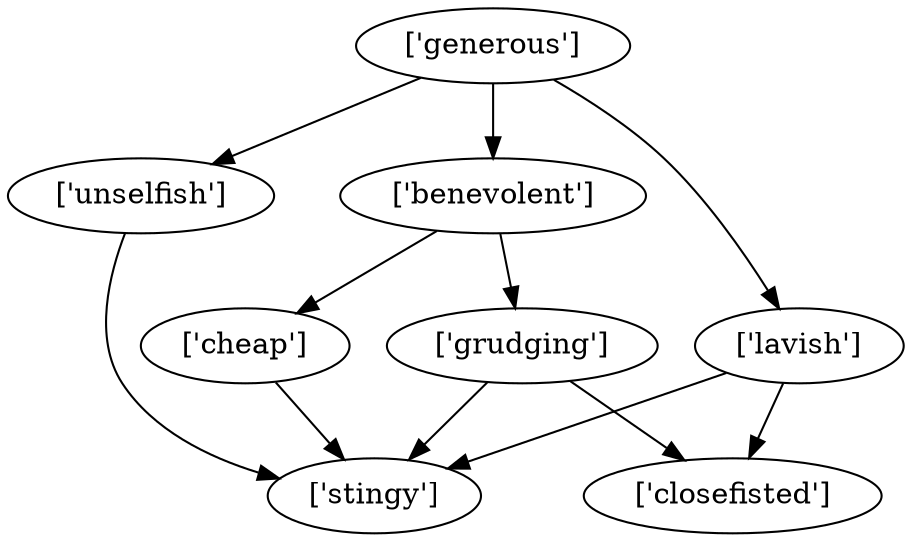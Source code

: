 strict digraph  {
	"['generous']" -> "['benevolent']";
	"['generous']" -> "['unselfish']";
	"['generous']" -> "['lavish']";
	"['benevolent']" -> "['grudging']";
	"['benevolent']" -> "['cheap']";
	"['unselfish']" -> "['stingy']";
	"['lavish']" -> "['stingy']";
	"['lavish']" -> "['closefisted']";
	"['grudging']" -> "['stingy']";
	"['grudging']" -> "['closefisted']";
	"['cheap']" -> "['stingy']";
}
